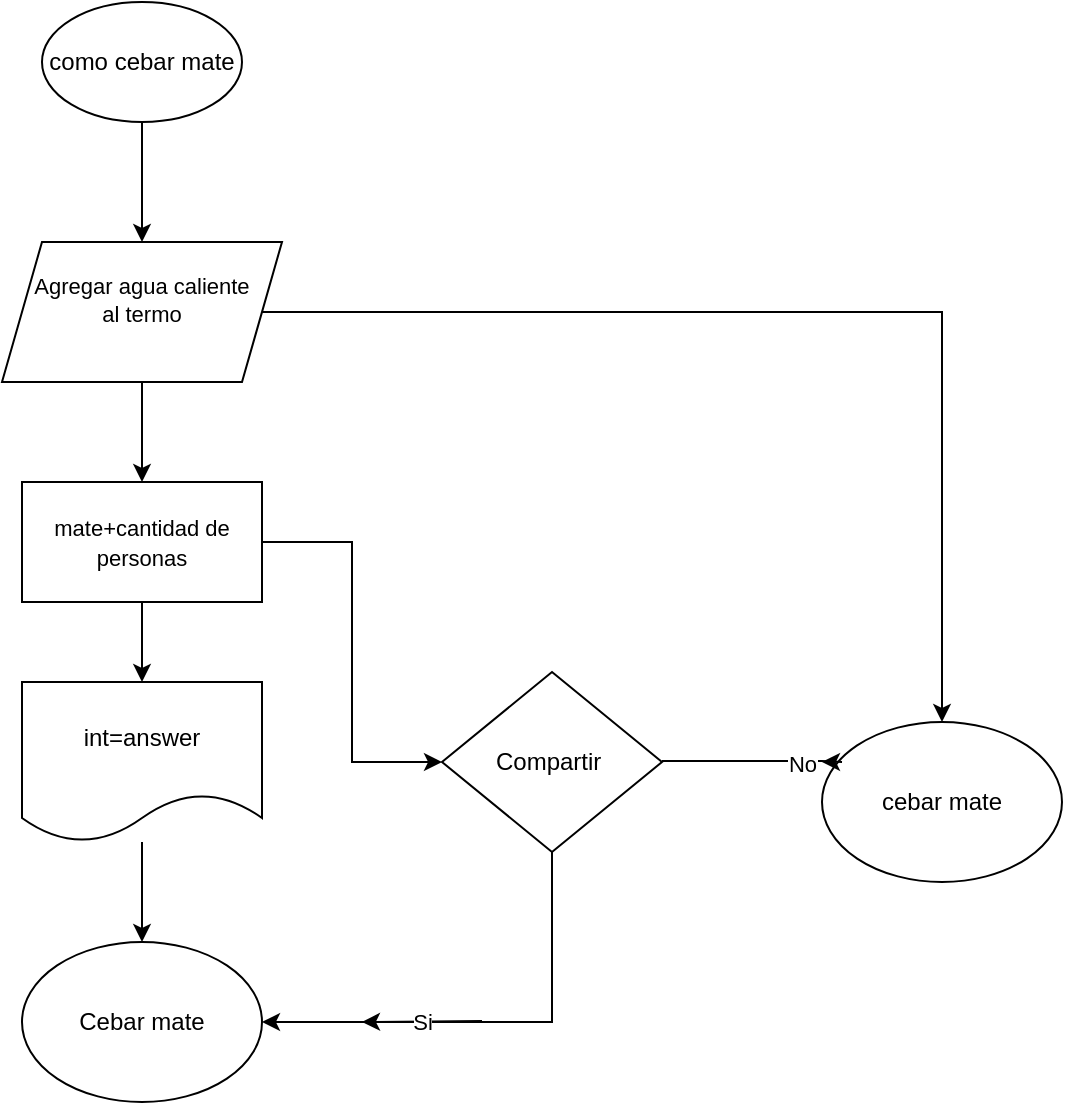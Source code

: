 <mxfile version="24.3.1" type="device">
  <diagram id="C5RBs43oDa-KdzZeNtuy" name="Page-1">
    <mxGraphModel dx="839" dy="446" grid="1" gridSize="10" guides="1" tooltips="1" connect="1" arrows="1" fold="1" page="1" pageScale="1" pageWidth="827" pageHeight="1169" math="0" shadow="0">
      <root>
        <mxCell id="WIyWlLk6GJQsqaUBKTNV-0" />
        <mxCell id="WIyWlLk6GJQsqaUBKTNV-1" parent="WIyWlLk6GJQsqaUBKTNV-0" />
        <mxCell id="D1ETCC43ZdIMRndzTRhl-13" style="edgeStyle=orthogonalEdgeStyle;rounded=0;orthogonalLoop=1;jettySize=auto;html=1;entryX=0.5;entryY=0;entryDx=0;entryDy=0;" edge="1" parent="WIyWlLk6GJQsqaUBKTNV-1" source="D1ETCC43ZdIMRndzTRhl-0" target="D1ETCC43ZdIMRndzTRhl-3">
          <mxGeometry relative="1" as="geometry" />
        </mxCell>
        <mxCell id="D1ETCC43ZdIMRndzTRhl-0" value="como cebar mate" style="ellipse;whiteSpace=wrap;html=1;" vertex="1" parent="WIyWlLk6GJQsqaUBKTNV-1">
          <mxGeometry x="170" y="60" width="100" height="60" as="geometry" />
        </mxCell>
        <mxCell id="D1ETCC43ZdIMRndzTRhl-14" value="" style="edgeStyle=orthogonalEdgeStyle;rounded=0;orthogonalLoop=1;jettySize=auto;html=1;" edge="1" parent="WIyWlLk6GJQsqaUBKTNV-1" source="D1ETCC43ZdIMRndzTRhl-3" target="D1ETCC43ZdIMRndzTRhl-8">
          <mxGeometry relative="1" as="geometry" />
        </mxCell>
        <mxCell id="D1ETCC43ZdIMRndzTRhl-30" style="edgeStyle=orthogonalEdgeStyle;rounded=0;orthogonalLoop=1;jettySize=auto;html=1;entryX=0.5;entryY=0;entryDx=0;entryDy=0;" edge="1" parent="WIyWlLk6GJQsqaUBKTNV-1" source="D1ETCC43ZdIMRndzTRhl-3" target="D1ETCC43ZdIMRndzTRhl-33">
          <mxGeometry relative="1" as="geometry">
            <mxPoint x="620" y="420" as="targetPoint" />
          </mxGeometry>
        </mxCell>
        <mxCell id="D1ETCC43ZdIMRndzTRhl-3" value="&lt;font style=&quot;font-size: 11px;&quot;&gt;Agregar agua caliente&lt;/font&gt;&lt;div style=&quot;font-size: 11px;&quot;&gt;&lt;font style=&quot;font-size: 11px;&quot;&gt;&lt;font style=&quot;font-size: 11px;&quot;&gt;al termo&lt;/font&gt;&lt;br&gt;&lt;/font&gt;&lt;div style=&quot;&quot;&gt;&lt;br&gt;&lt;/div&gt;&lt;/div&gt;" style="shape=parallelogram;perimeter=parallelogramPerimeter;whiteSpace=wrap;html=1;fixedSize=1;" vertex="1" parent="WIyWlLk6GJQsqaUBKTNV-1">
          <mxGeometry x="150" y="180" width="140" height="70" as="geometry" />
        </mxCell>
        <mxCell id="D1ETCC43ZdIMRndzTRhl-15" value="" style="edgeStyle=orthogonalEdgeStyle;rounded=0;orthogonalLoop=1;jettySize=auto;html=1;" edge="1" parent="WIyWlLk6GJQsqaUBKTNV-1" source="D1ETCC43ZdIMRndzTRhl-8" target="D1ETCC43ZdIMRndzTRhl-10">
          <mxGeometry relative="1" as="geometry" />
        </mxCell>
        <mxCell id="D1ETCC43ZdIMRndzTRhl-23" style="edgeStyle=orthogonalEdgeStyle;rounded=0;orthogonalLoop=1;jettySize=auto;html=1;entryX=0;entryY=0.5;entryDx=0;entryDy=0;" edge="1" parent="WIyWlLk6GJQsqaUBKTNV-1" source="D1ETCC43ZdIMRndzTRhl-8" target="D1ETCC43ZdIMRndzTRhl-20">
          <mxGeometry relative="1" as="geometry" />
        </mxCell>
        <mxCell id="D1ETCC43ZdIMRndzTRhl-8" value="&lt;span style=&quot;font-size: 11px;&quot;&gt;mate+cantidad de personas&lt;/span&gt;" style="rounded=0;whiteSpace=wrap;html=1;" vertex="1" parent="WIyWlLk6GJQsqaUBKTNV-1">
          <mxGeometry x="160" y="300" width="120" height="60" as="geometry" />
        </mxCell>
        <mxCell id="D1ETCC43ZdIMRndzTRhl-22" style="edgeStyle=orthogonalEdgeStyle;rounded=0;orthogonalLoop=1;jettySize=auto;html=1;entryX=0.5;entryY=0;entryDx=0;entryDy=0;" edge="1" parent="WIyWlLk6GJQsqaUBKTNV-1" source="D1ETCC43ZdIMRndzTRhl-10" target="D1ETCC43ZdIMRndzTRhl-21">
          <mxGeometry relative="1" as="geometry" />
        </mxCell>
        <mxCell id="D1ETCC43ZdIMRndzTRhl-10" value="int=answer" style="shape=document;whiteSpace=wrap;html=1;boundedLbl=1;" vertex="1" parent="WIyWlLk6GJQsqaUBKTNV-1">
          <mxGeometry x="160" y="400" width="120" height="80" as="geometry" />
        </mxCell>
        <object label="" id="D1ETCC43ZdIMRndzTRhl-25">
          <mxCell style="edgeStyle=orthogonalEdgeStyle;rounded=0;orthogonalLoop=1;jettySize=auto;html=1;entryX=1;entryY=0.5;entryDx=0;entryDy=0;" edge="1" parent="WIyWlLk6GJQsqaUBKTNV-1" source="D1ETCC43ZdIMRndzTRhl-20" target="D1ETCC43ZdIMRndzTRhl-21">
            <mxGeometry relative="1" as="geometry">
              <Array as="points">
                <mxPoint x="425" y="570" />
              </Array>
            </mxGeometry>
          </mxCell>
        </object>
        <mxCell id="D1ETCC43ZdIMRndzTRhl-20" value="Compartir&amp;nbsp;" style="rhombus;whiteSpace=wrap;html=1;" vertex="1" parent="WIyWlLk6GJQsqaUBKTNV-1">
          <mxGeometry x="370" y="395" width="110" height="90" as="geometry" />
        </mxCell>
        <mxCell id="D1ETCC43ZdIMRndzTRhl-21" value="Cebar mate" style="ellipse;whiteSpace=wrap;html=1;" vertex="1" parent="WIyWlLk6GJQsqaUBKTNV-1">
          <mxGeometry x="160" y="530" width="120" height="80" as="geometry" />
        </mxCell>
        <mxCell id="D1ETCC43ZdIMRndzTRhl-28" value="" style="endArrow=classic;html=1;rounded=0;" edge="1" parent="WIyWlLk6GJQsqaUBKTNV-1">
          <mxGeometry relative="1" as="geometry">
            <mxPoint x="390" y="569.5" as="sourcePoint" />
            <mxPoint x="330" y="570" as="targetPoint" />
          </mxGeometry>
        </mxCell>
        <mxCell id="D1ETCC43ZdIMRndzTRhl-29" value="Si" style="edgeLabel;resizable=0;html=1;;align=center;verticalAlign=middle;" connectable="0" vertex="1" parent="D1ETCC43ZdIMRndzTRhl-28">
          <mxGeometry relative="1" as="geometry" />
        </mxCell>
        <mxCell id="D1ETCC43ZdIMRndzTRhl-33" value="cebar mate" style="ellipse;whiteSpace=wrap;html=1;" vertex="1" parent="WIyWlLk6GJQsqaUBKTNV-1">
          <mxGeometry x="560" y="420" width="120" height="80" as="geometry" />
        </mxCell>
        <mxCell id="D1ETCC43ZdIMRndzTRhl-34" value="" style="endArrow=classic;html=1;rounded=0;" edge="1" parent="WIyWlLk6GJQsqaUBKTNV-1">
          <mxGeometry relative="1" as="geometry">
            <mxPoint x="480" y="439.5" as="sourcePoint" />
            <mxPoint x="560" y="440" as="targetPoint" />
            <Array as="points">
              <mxPoint x="560" y="439.5" />
              <mxPoint x="570" y="440" />
            </Array>
          </mxGeometry>
        </mxCell>
        <mxCell id="D1ETCC43ZdIMRndzTRhl-35" value="No" style="edgeLabel;resizable=0;html=1;;align=center;verticalAlign=middle;" connectable="0" vertex="1" parent="D1ETCC43ZdIMRndzTRhl-34">
          <mxGeometry relative="1" as="geometry">
            <mxPoint x="20" y="1" as="offset" />
          </mxGeometry>
        </mxCell>
      </root>
    </mxGraphModel>
  </diagram>
</mxfile>

